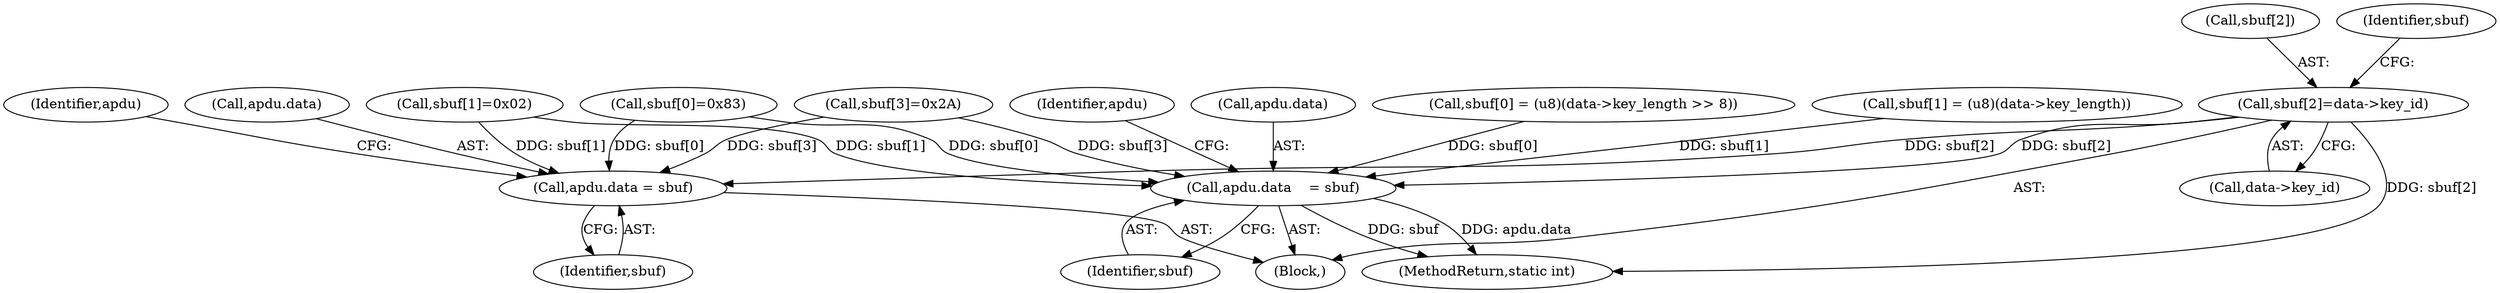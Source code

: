 digraph "0_OpenSC_8fe377e93b4b56060e5bbfb6f3142ceaeca744fa_5@array" {
"1000149" [label="(Call,sbuf[2]=data->key_id)"];
"1000161" [label="(Call,apdu.data = sbuf)"];
"1000245" [label="(Call,apdu.data    = sbuf)"];
"1000249" [label="(Identifier,sbuf)"];
"1000246" [label="(Call,apdu.data)"];
"1000156" [label="(Call,sbuf[3]=0x2A)"];
"1000225" [label="(Call,sbuf[0] = (u8)(data->key_length >> 8))"];
"1000149" [label="(Call,sbuf[2]=data->key_id)"];
"1000107" [label="(Block,)"];
"1000150" [label="(Call,sbuf[2])"];
"1000236" [label="(Call,sbuf[1] = (u8)(data->key_length))"];
"1000168" [label="(Identifier,apdu)"];
"1000444" [label="(MethodReturn,static int)"];
"1000245" [label="(Call,apdu.data    = sbuf)"];
"1000161" [label="(Call,apdu.data = sbuf)"];
"1000158" [label="(Identifier,sbuf)"];
"1000144" [label="(Call,sbuf[1]=0x02)"];
"1000165" [label="(Identifier,sbuf)"];
"1000252" [label="(Identifier,apdu)"];
"1000139" [label="(Call,sbuf[0]=0x83)"];
"1000162" [label="(Call,apdu.data)"];
"1000153" [label="(Call,data->key_id)"];
"1000149" -> "1000107"  [label="AST: "];
"1000149" -> "1000153"  [label="CFG: "];
"1000150" -> "1000149"  [label="AST: "];
"1000153" -> "1000149"  [label="AST: "];
"1000158" -> "1000149"  [label="CFG: "];
"1000149" -> "1000444"  [label="DDG: sbuf[2]"];
"1000149" -> "1000161"  [label="DDG: sbuf[2]"];
"1000149" -> "1000245"  [label="DDG: sbuf[2]"];
"1000161" -> "1000107"  [label="AST: "];
"1000161" -> "1000165"  [label="CFG: "];
"1000162" -> "1000161"  [label="AST: "];
"1000165" -> "1000161"  [label="AST: "];
"1000168" -> "1000161"  [label="CFG: "];
"1000156" -> "1000161"  [label="DDG: sbuf[3]"];
"1000139" -> "1000161"  [label="DDG: sbuf[0]"];
"1000144" -> "1000161"  [label="DDG: sbuf[1]"];
"1000245" -> "1000107"  [label="AST: "];
"1000245" -> "1000249"  [label="CFG: "];
"1000246" -> "1000245"  [label="AST: "];
"1000249" -> "1000245"  [label="AST: "];
"1000252" -> "1000245"  [label="CFG: "];
"1000245" -> "1000444"  [label="DDG: apdu.data"];
"1000245" -> "1000444"  [label="DDG: sbuf"];
"1000236" -> "1000245"  [label="DDG: sbuf[1]"];
"1000156" -> "1000245"  [label="DDG: sbuf[3]"];
"1000225" -> "1000245"  [label="DDG: sbuf[0]"];
"1000139" -> "1000245"  [label="DDG: sbuf[0]"];
"1000144" -> "1000245"  [label="DDG: sbuf[1]"];
}
